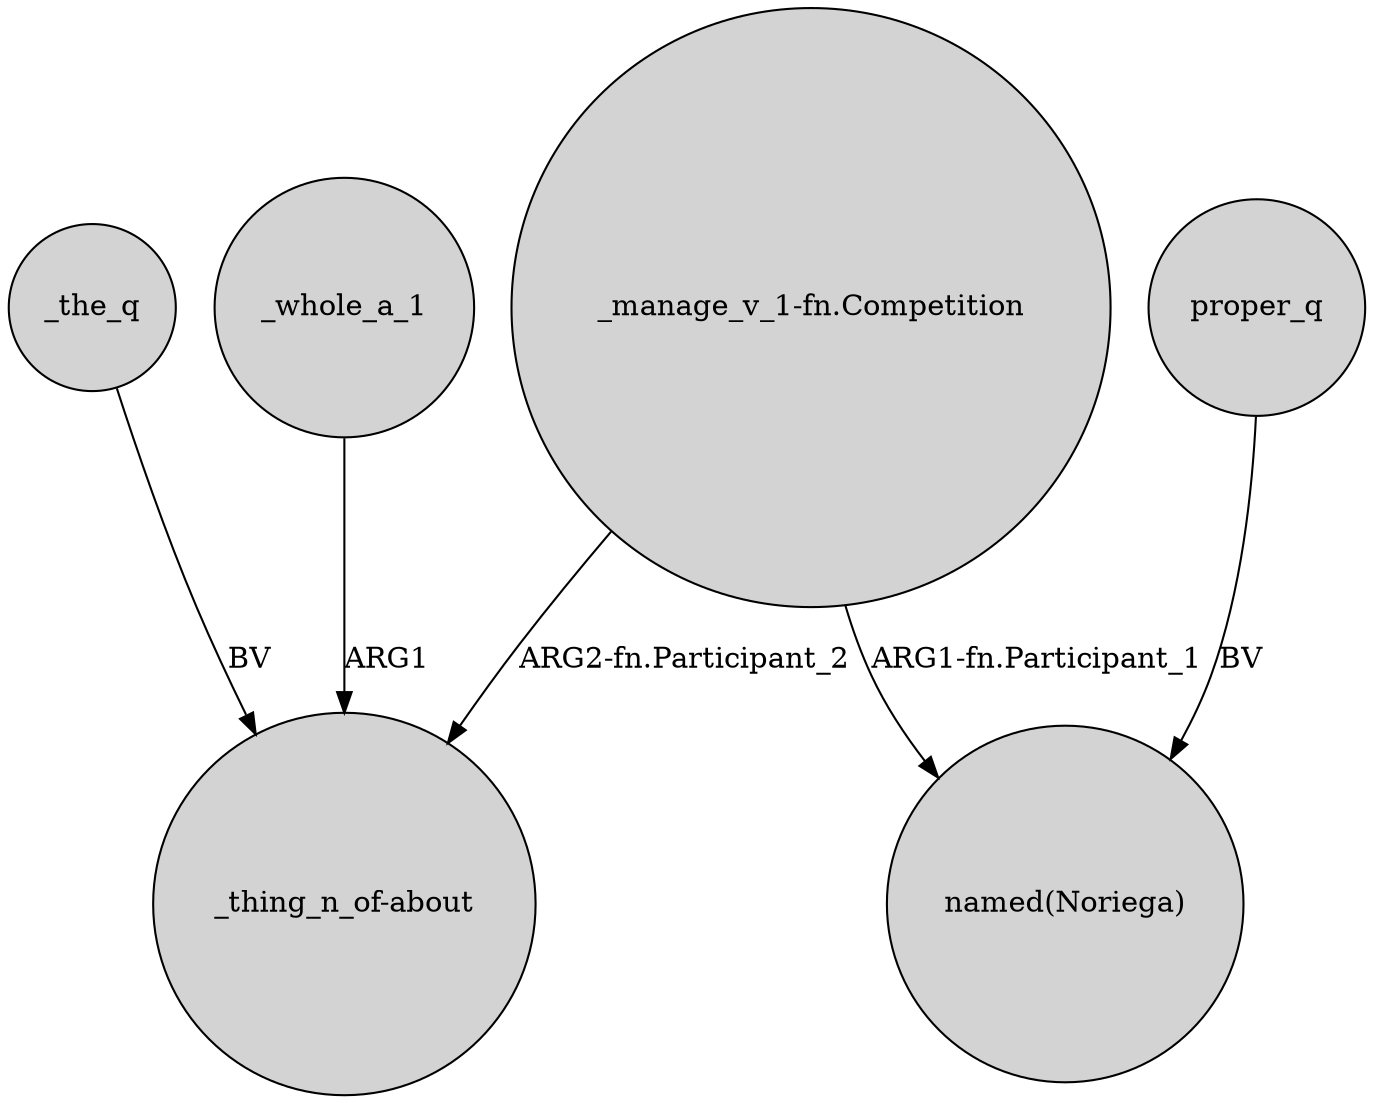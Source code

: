 digraph {
	node [shape=circle style=filled]
	_the_q -> "_thing_n_of-about" [label=BV]
	"_manage_v_1-fn.Competition" -> "named(Noriega)" [label="ARG1-fn.Participant_1"]
	_whole_a_1 -> "_thing_n_of-about" [label=ARG1]
	"_manage_v_1-fn.Competition" -> "_thing_n_of-about" [label="ARG2-fn.Participant_2"]
	proper_q -> "named(Noriega)" [label=BV]
}
